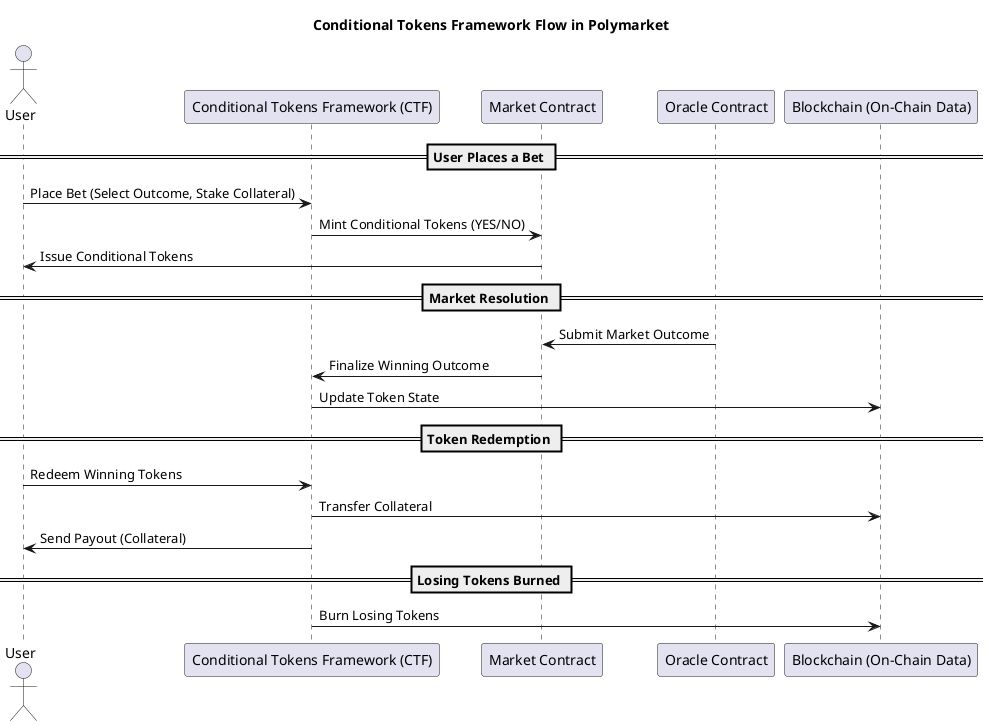 @startuml
title Conditional Tokens Framework Flow in Polymarket

actor User
participant "Conditional Tokens Framework (CTF)" as CTF
participant "Market Contract" as Market
participant "Oracle Contract" as Oracle
participant "Blockchain (On-Chain Data)" as Blockchain

== User Places a Bet ==
User -> CTF: Place Bet (Select Outcome, Stake Collateral)
CTF -> Market: Mint Conditional Tokens (YES/NO)
Market -> User: Issue Conditional Tokens

== Market Resolution ==
Oracle -> Market: Submit Market Outcome
Market -> CTF: Finalize Winning Outcome
CTF -> Blockchain: Update Token State

== Token Redemption ==
User -> CTF: Redeem Winning Tokens
CTF -> Blockchain: Transfer Collateral
CTF -> User: Send Payout (Collateral)

== Losing Tokens Burned ==
CTF -> Blockchain: Burn Losing Tokens

@enduml
